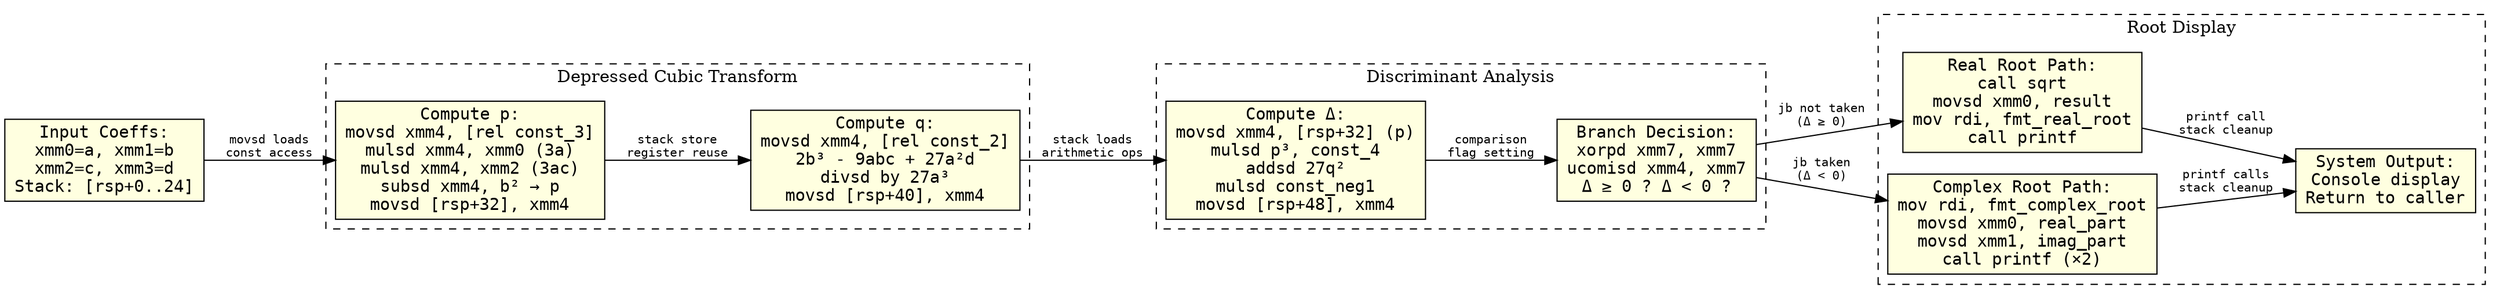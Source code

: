 digraph CubicSolverDetailed {
    rankdir=LR;
    node [shape=box, style=filled, fillcolor=lightyellow, fontname="Courier"];
    edge [fontname="Courier", fontsize=10];

    // Input stage
    input [label="Input Coeffs:\nxmm0=a, xmm1=b\nxmm2=c, xmm3=d\nStack: [rsp+0..24]"];
    
    // Computation stages with exact instruction sequences
    compute_p [label="Compute p:\nmovsd xmm4, [rel const_3]\nmulsd xmm4, xmm0 (3a)\nmulsd xmm4, xmm2 (3ac)\nsubsd xmm4, b² → p\nmovsd [rsp+32], xmm4"];
    
    compute_q [label="Compute q:\nmovsd xmm4, [rel const_2]\n2b³ - 9abc + 27a²d\ndivsd by 27a³\nmovsd [rsp+40], xmm4"];
    
    compute_delta [label="Compute Δ:\nmovsd xmm4, [rsp+32] (p)\nmulsd p³, const_4\naddsd 27q²\nmulsd const_neg1\nmovsd [rsp+48], xmm4"];
    
    // Decision point
    classify [label="Branch Decision:\nxorpd xmm7, xmm7\nucomisd xmm4, xmm7\nΔ ≥ 0 ? Δ < 0 ?"];
    
    // Real root path
    real_root [label="Real Root Path:\ncall sqrt\nmovsd xmm0, result\nmov rdi, fmt_real_root\ncall printf"];
    
    // Complex root path  
    complex_roots [label="Complex Root Path:\nmov rdi, fmt_complex_root\nmovsd xmm0, real_part\nmovsd xmm1, imag_part\ncall printf (×2)"];
    
    // Output
    output [label="System Output:\nConsole display\nReturn to caller"];

    // Flow edges with instruction types
    input -> compute_p [label="movsd loads\nconst access"];
    compute_p -> compute_q [label="stack store\nregister reuse"];
    compute_q -> compute_delta [label="stack loads\narithmetic ops"];
    compute_delta -> classify [label="comparison\nflag setting"];
    classify -> real_root [label="jb not taken\n(Δ ≥ 0)"];
    classify -> complex_roots [label="jb taken\n(Δ < 0)"];
    real_root -> output [label="printf call\nstack cleanup"];
    complex_roots -> output [label="printf calls\nstack cleanup"];
    
    // Visual grouping
    subgraph cluster_transform {
        label="Depressed Cubic Transform";
        style=dashed;
        compute_p; compute_q;
    }
    
    subgraph cluster_analysis {
        label="Discriminant Analysis";  
        style=dashed;
        compute_delta; classify;
    }
    
    subgraph cluster_output {
        label="Root Display";
        style=dashed; 
        real_root; complex_roots; output;
    }
}
